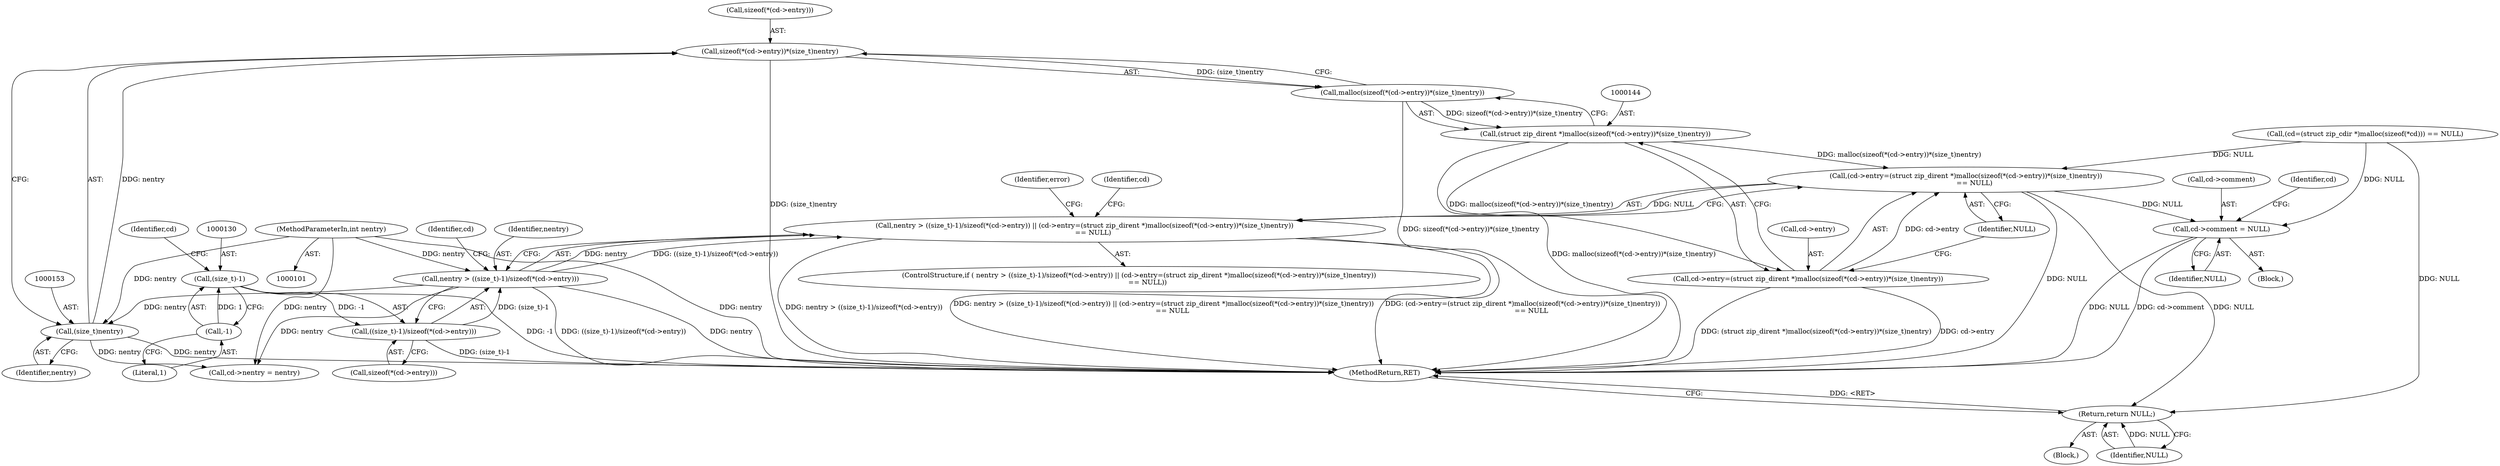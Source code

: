 digraph "0_php_ef8fc4b53d92fbfcd8ef1abbd6f2f5fe2c4a11e5@API" {
"1000146" [label="(Call,sizeof(*(cd->entry))*(size_t)nentry)"];
"1000152" [label="(Call,(size_t)nentry)"];
"1000126" [label="(Call,nentry > ((size_t)-1)/sizeof(*(cd->entry)))"];
"1000102" [label="(MethodParameterIn,int nentry)"];
"1000128" [label="(Call,((size_t)-1)/sizeof(*(cd->entry)))"];
"1000129" [label="(Call,(size_t)-1)"];
"1000131" [label="(Call,-1)"];
"1000145" [label="(Call,malloc(sizeof(*(cd->entry))*(size_t)nentry))"];
"1000143" [label="(Call,(struct zip_dirent *)malloc(sizeof(*(cd->entry))*(size_t)nentry))"];
"1000138" [label="(Call,(cd->entry=(struct zip_dirent *)malloc(sizeof(*(cd->entry))*(size_t)nentry))\n        == NULL)"];
"1000125" [label="(Call,nentry > ((size_t)-1)/sizeof(*(cd->entry)) || (cd->entry=(struct zip_dirent *)malloc(sizeof(*(cd->entry))*(size_t)nentry))\n        == NULL)"];
"1000163" [label="(Return,return NULL;)"];
"1000179" [label="(Call,cd->comment = NULL)"];
"1000139" [label="(Call,cd->entry=(struct zip_dirent *)malloc(sizeof(*(cd->entry))*(size_t)nentry))"];
"1000183" [label="(Identifier,NULL)"];
"1000129" [label="(Call,(size_t)-1)"];
"1000139" [label="(Call,cd->entry=(struct zip_dirent *)malloc(sizeof(*(cd->entry))*(size_t)nentry))"];
"1000158" [label="(Identifier,error)"];
"1000165" [label="(Call,cd->nentry = nentry)"];
"1000163" [label="(Return,return NULL;)"];
"1000132" [label="(Literal,1)"];
"1000125" [label="(Call,nentry > ((size_t)-1)/sizeof(*(cd->entry)) || (cd->entry=(struct zip_dirent *)malloc(sizeof(*(cd->entry))*(size_t)nentry))\n        == NULL)"];
"1000167" [label="(Identifier,cd)"];
"1000156" [label="(Block,)"];
"1000143" [label="(Call,(struct zip_dirent *)malloc(sizeof(*(cd->entry))*(size_t)nentry))"];
"1000180" [label="(Call,cd->comment)"];
"1000155" [label="(Identifier,NULL)"];
"1000104" [label="(Block,)"];
"1000102" [label="(MethodParameterIn,int nentry)"];
"1000140" [label="(Call,cd->entry)"];
"1000126" [label="(Call,nentry > ((size_t)-1)/sizeof(*(cd->entry)))"];
"1000147" [label="(Call,sizeof(*(cd->entry)))"];
"1000186" [label="(Identifier,cd)"];
"1000141" [label="(Identifier,cd)"];
"1000124" [label="(ControlStructure,if ( nentry > ((size_t)-1)/sizeof(*(cd->entry)) || (cd->entry=(struct zip_dirent *)malloc(sizeof(*(cd->entry))*(size_t)nentry))\n        == NULL))"];
"1000128" [label="(Call,((size_t)-1)/sizeof(*(cd->entry)))"];
"1000136" [label="(Identifier,cd)"];
"1000133" [label="(Call,sizeof(*(cd->entry)))"];
"1000191" [label="(MethodReturn,RET)"];
"1000107" [label="(Call,(cd=(struct zip_cdir *)malloc(sizeof(*cd))) == NULL)"];
"1000152" [label="(Call,(size_t)nentry)"];
"1000138" [label="(Call,(cd->entry=(struct zip_dirent *)malloc(sizeof(*(cd->entry))*(size_t)nentry))\n        == NULL)"];
"1000127" [label="(Identifier,nentry)"];
"1000164" [label="(Identifier,NULL)"];
"1000154" [label="(Identifier,nentry)"];
"1000131" [label="(Call,-1)"];
"1000179" [label="(Call,cd->comment = NULL)"];
"1000146" [label="(Call,sizeof(*(cd->entry))*(size_t)nentry)"];
"1000145" [label="(Call,malloc(sizeof(*(cd->entry))*(size_t)nentry))"];
"1000146" -> "1000145"  [label="AST: "];
"1000146" -> "1000152"  [label="CFG: "];
"1000147" -> "1000146"  [label="AST: "];
"1000152" -> "1000146"  [label="AST: "];
"1000145" -> "1000146"  [label="CFG: "];
"1000146" -> "1000191"  [label="DDG: (size_t)nentry"];
"1000146" -> "1000145"  [label="DDG: (size_t)nentry"];
"1000152" -> "1000146"  [label="DDG: nentry"];
"1000152" -> "1000154"  [label="CFG: "];
"1000153" -> "1000152"  [label="AST: "];
"1000154" -> "1000152"  [label="AST: "];
"1000152" -> "1000191"  [label="DDG: nentry"];
"1000126" -> "1000152"  [label="DDG: nentry"];
"1000102" -> "1000152"  [label="DDG: nentry"];
"1000152" -> "1000165"  [label="DDG: nentry"];
"1000126" -> "1000125"  [label="AST: "];
"1000126" -> "1000128"  [label="CFG: "];
"1000127" -> "1000126"  [label="AST: "];
"1000128" -> "1000126"  [label="AST: "];
"1000141" -> "1000126"  [label="CFG: "];
"1000125" -> "1000126"  [label="CFG: "];
"1000126" -> "1000191"  [label="DDG: nentry"];
"1000126" -> "1000191"  [label="DDG: ((size_t)-1)/sizeof(*(cd->entry))"];
"1000126" -> "1000125"  [label="DDG: nentry"];
"1000126" -> "1000125"  [label="DDG: ((size_t)-1)/sizeof(*(cd->entry))"];
"1000102" -> "1000126"  [label="DDG: nentry"];
"1000128" -> "1000126"  [label="DDG: (size_t)-1"];
"1000126" -> "1000165"  [label="DDG: nentry"];
"1000102" -> "1000101"  [label="AST: "];
"1000102" -> "1000191"  [label="DDG: nentry"];
"1000102" -> "1000165"  [label="DDG: nentry"];
"1000128" -> "1000133"  [label="CFG: "];
"1000129" -> "1000128"  [label="AST: "];
"1000133" -> "1000128"  [label="AST: "];
"1000128" -> "1000191"  [label="DDG: (size_t)-1"];
"1000129" -> "1000128"  [label="DDG: -1"];
"1000129" -> "1000131"  [label="CFG: "];
"1000130" -> "1000129"  [label="AST: "];
"1000131" -> "1000129"  [label="AST: "];
"1000136" -> "1000129"  [label="CFG: "];
"1000129" -> "1000191"  [label="DDG: -1"];
"1000131" -> "1000129"  [label="DDG: 1"];
"1000131" -> "1000132"  [label="CFG: "];
"1000132" -> "1000131"  [label="AST: "];
"1000145" -> "1000143"  [label="AST: "];
"1000143" -> "1000145"  [label="CFG: "];
"1000145" -> "1000191"  [label="DDG: sizeof(*(cd->entry))*(size_t)nentry"];
"1000145" -> "1000143"  [label="DDG: sizeof(*(cd->entry))*(size_t)nentry"];
"1000143" -> "1000139"  [label="AST: "];
"1000144" -> "1000143"  [label="AST: "];
"1000139" -> "1000143"  [label="CFG: "];
"1000143" -> "1000191"  [label="DDG: malloc(sizeof(*(cd->entry))*(size_t)nentry)"];
"1000143" -> "1000138"  [label="DDG: malloc(sizeof(*(cd->entry))*(size_t)nentry)"];
"1000143" -> "1000139"  [label="DDG: malloc(sizeof(*(cd->entry))*(size_t)nentry)"];
"1000138" -> "1000125"  [label="AST: "];
"1000138" -> "1000155"  [label="CFG: "];
"1000139" -> "1000138"  [label="AST: "];
"1000155" -> "1000138"  [label="AST: "];
"1000125" -> "1000138"  [label="CFG: "];
"1000138" -> "1000191"  [label="DDG: NULL"];
"1000138" -> "1000125"  [label="DDG: NULL"];
"1000139" -> "1000138"  [label="DDG: cd->entry"];
"1000107" -> "1000138"  [label="DDG: NULL"];
"1000138" -> "1000163"  [label="DDG: NULL"];
"1000138" -> "1000179"  [label="DDG: NULL"];
"1000125" -> "1000124"  [label="AST: "];
"1000158" -> "1000125"  [label="CFG: "];
"1000167" -> "1000125"  [label="CFG: "];
"1000125" -> "1000191"  [label="DDG: nentry > ((size_t)-1)/sizeof(*(cd->entry))"];
"1000125" -> "1000191"  [label="DDG: nentry > ((size_t)-1)/sizeof(*(cd->entry)) || (cd->entry=(struct zip_dirent *)malloc(sizeof(*(cd->entry))*(size_t)nentry))\n        == NULL"];
"1000125" -> "1000191"  [label="DDG: (cd->entry=(struct zip_dirent *)malloc(sizeof(*(cd->entry))*(size_t)nentry))\n        == NULL"];
"1000163" -> "1000156"  [label="AST: "];
"1000163" -> "1000164"  [label="CFG: "];
"1000164" -> "1000163"  [label="AST: "];
"1000191" -> "1000163"  [label="CFG: "];
"1000163" -> "1000191"  [label="DDG: <RET>"];
"1000164" -> "1000163"  [label="DDG: NULL"];
"1000107" -> "1000163"  [label="DDG: NULL"];
"1000179" -> "1000104"  [label="AST: "];
"1000179" -> "1000183"  [label="CFG: "];
"1000180" -> "1000179"  [label="AST: "];
"1000183" -> "1000179"  [label="AST: "];
"1000186" -> "1000179"  [label="CFG: "];
"1000179" -> "1000191"  [label="DDG: cd->comment"];
"1000179" -> "1000191"  [label="DDG: NULL"];
"1000107" -> "1000179"  [label="DDG: NULL"];
"1000140" -> "1000139"  [label="AST: "];
"1000155" -> "1000139"  [label="CFG: "];
"1000139" -> "1000191"  [label="DDG: cd->entry"];
"1000139" -> "1000191"  [label="DDG: (struct zip_dirent *)malloc(sizeof(*(cd->entry))*(size_t)nentry)"];
}

